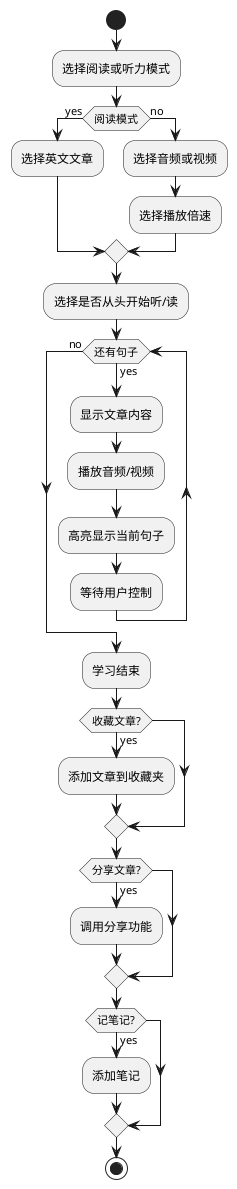 @startuml
start
:选择阅读或听力模式;
if (阅读模式) then (yes)
  :选择英文文章;
else (no)
  :选择音频或视频;
  :选择播放倍速;
endif
:选择是否从头开始听/读;
while (还有句子) is (yes)
  :显示文章内容;
  :播放音频/视频;
  :高亮显示当前句子;
  :等待用户控制;
endwhile (no)
:学习结束;
if (收藏文章?) then (yes)
  :添加文章到收藏夹;
endif
if (分享文章?) then (yes)
  :调用分享功能;
endif
if (记笔记?) then (yes)
  :添加笔记;
endif
stop
@enduml

